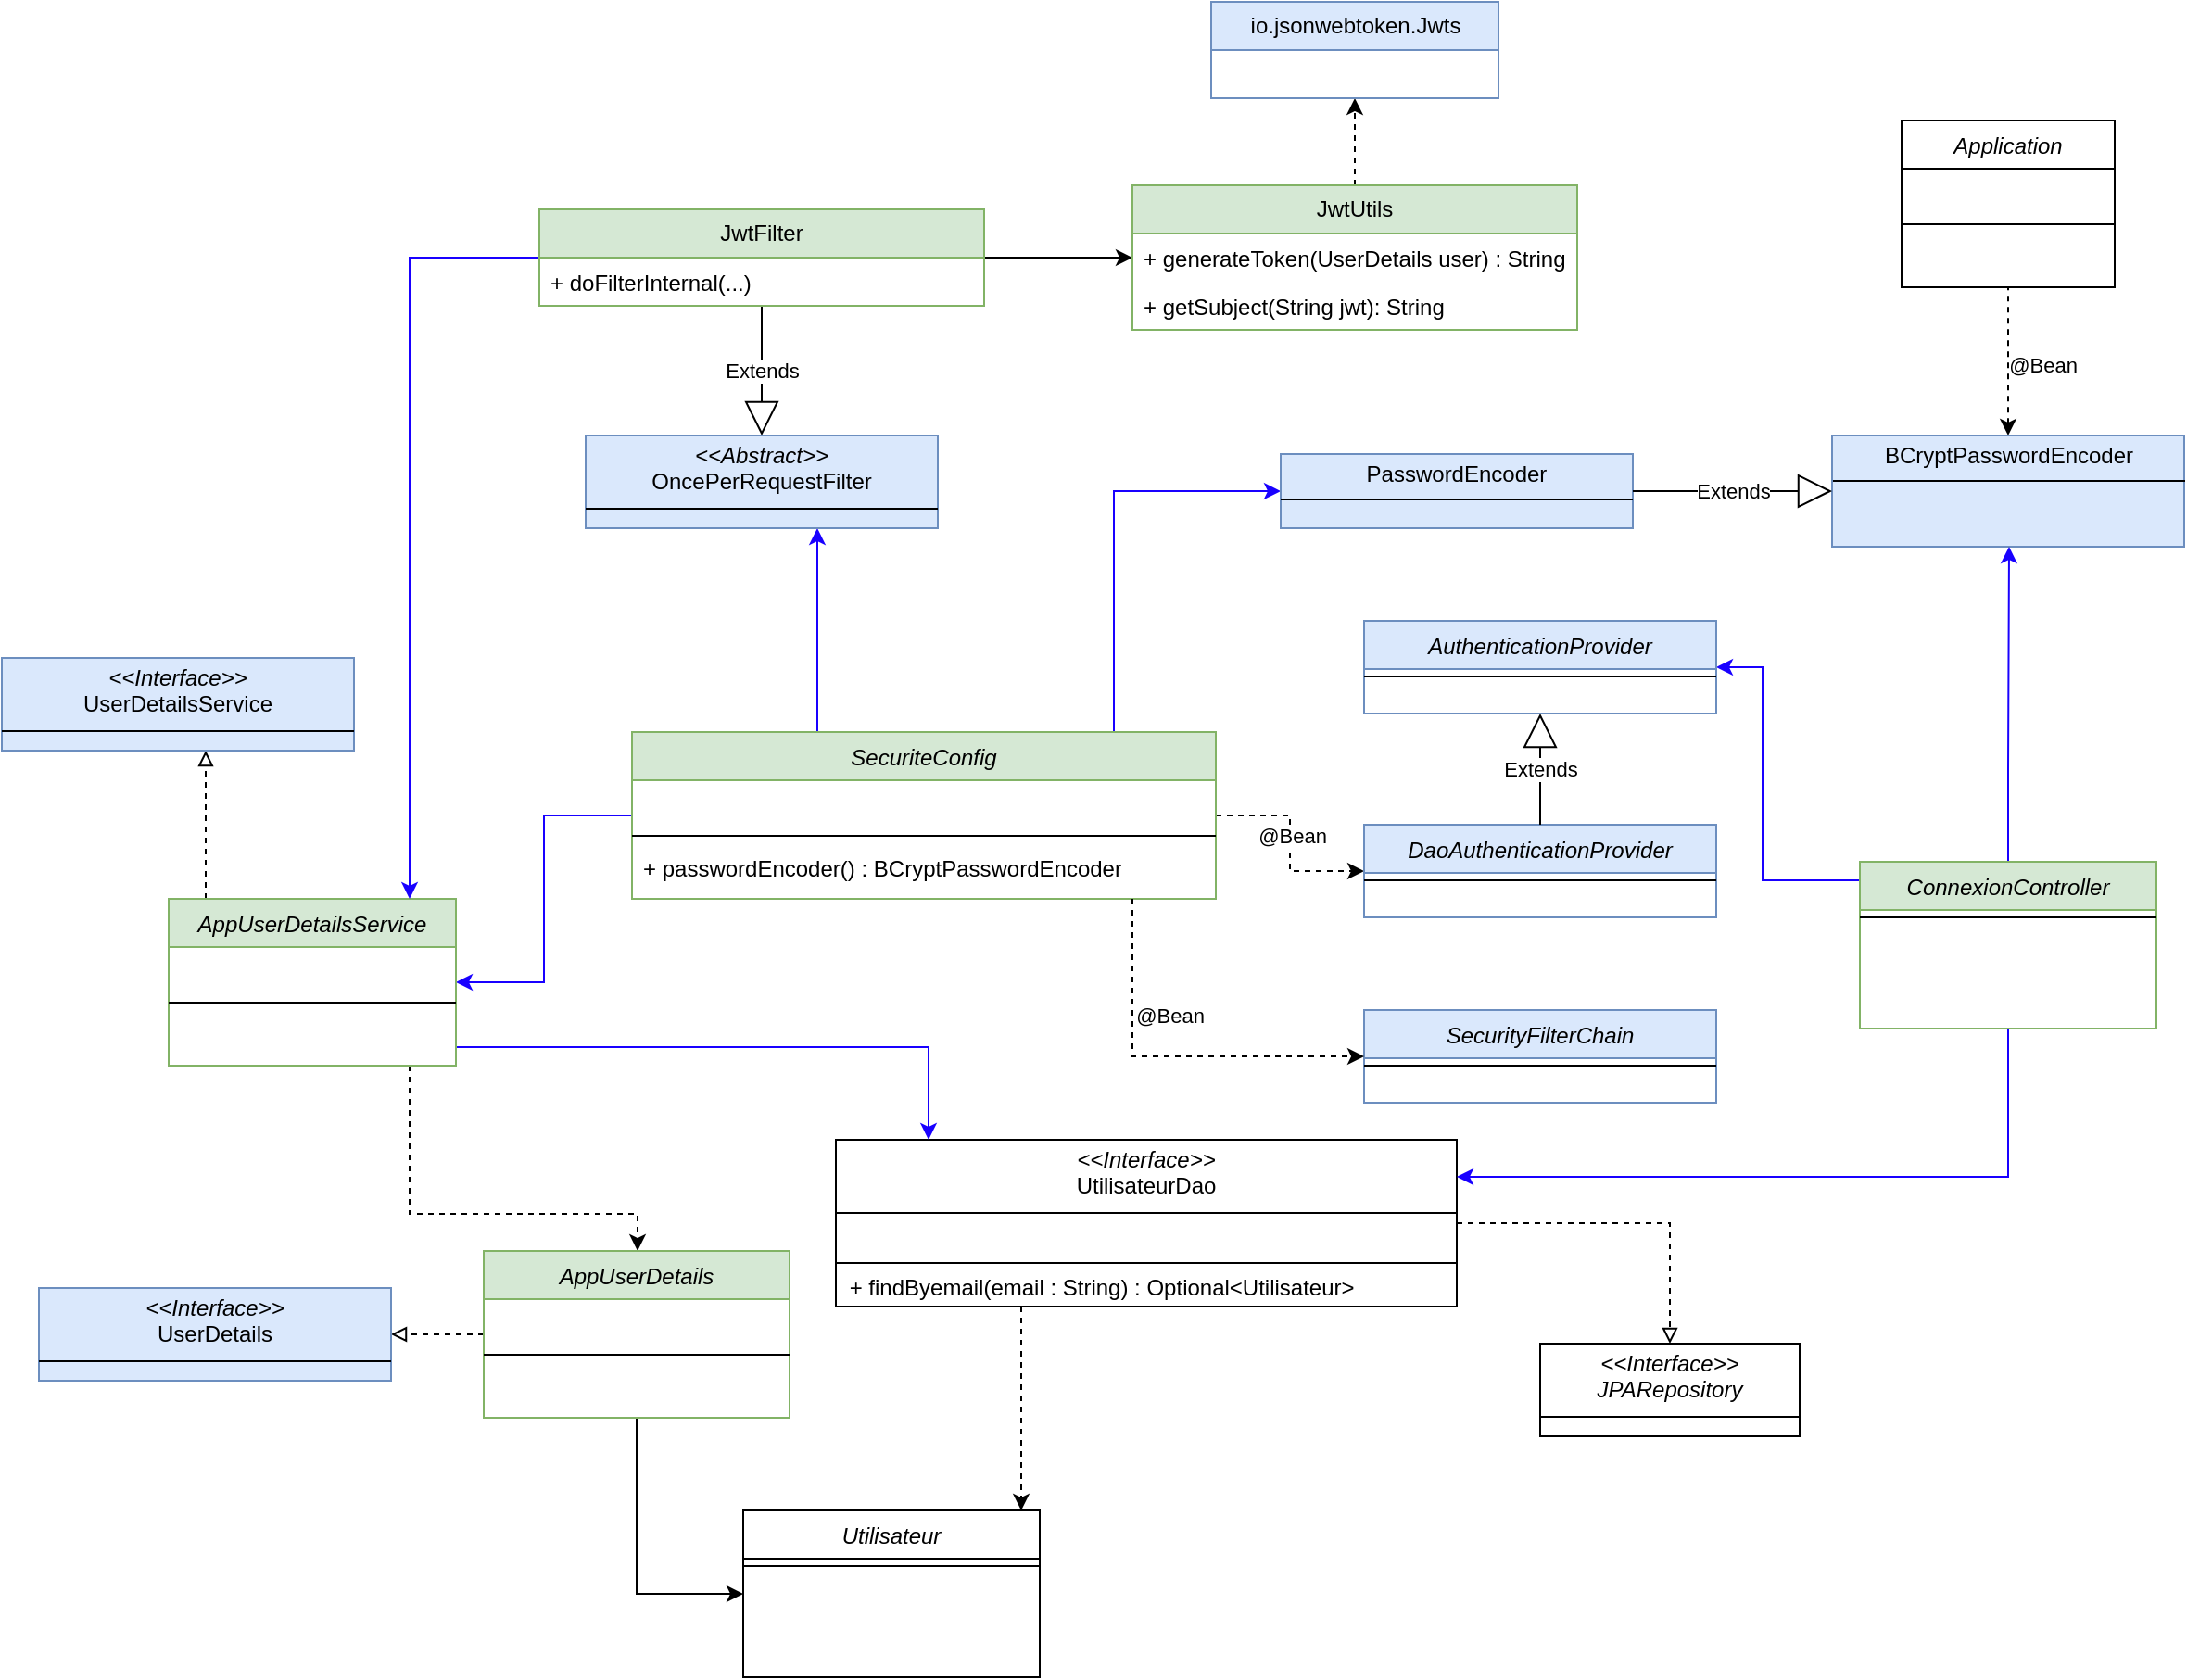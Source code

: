 <mxfile version="26.0.10">
  <diagram id="C5RBs43oDa-KdzZeNtuy" name="Page-1">
    <mxGraphModel dx="2427" dy="1803" grid="1" gridSize="10" guides="1" tooltips="1" connect="1" arrows="1" fold="1" page="1" pageScale="1" pageWidth="827" pageHeight="1169" math="0" shadow="0">
      <root>
        <mxCell id="WIyWlLk6GJQsqaUBKTNV-0" />
        <mxCell id="WIyWlLk6GJQsqaUBKTNV-1" parent="WIyWlLk6GJQsqaUBKTNV-0" />
        <mxCell id="6wN4SVHl45gBpFmaKFTB-44" style="edgeStyle=orthogonalEdgeStyle;rounded=0;orthogonalLoop=1;jettySize=auto;html=1;dashed=1;" parent="WIyWlLk6GJQsqaUBKTNV-1" source="6wN4SVHl45gBpFmaKFTB-3" target="6wN4SVHl45gBpFmaKFTB-41" edge="1">
          <mxGeometry relative="1" as="geometry">
            <mxPoint x="220" y="285" as="sourcePoint" />
            <Array as="points">
              <mxPoint x="70" y="200" />
              <mxPoint x="70" y="200" />
            </Array>
          </mxGeometry>
        </mxCell>
        <mxCell id="6wN4SVHl45gBpFmaKFTB-94" style="edgeStyle=orthogonalEdgeStyle;rounded=0;orthogonalLoop=1;jettySize=auto;html=1;dashed=1;endArrow=block;endFill=0;" parent="WIyWlLk6GJQsqaUBKTNV-1" source="6wN4SVHl45gBpFmaKFTB-3" target="6wN4SVHl45gBpFmaKFTB-93" edge="1">
          <mxGeometry relative="1" as="geometry" />
        </mxCell>
        <mxCell id="6wN4SVHl45gBpFmaKFTB-3" value="&lt;p style=&quot;margin:0px;margin-top:4px;text-align:center;&quot;&gt;&lt;i&gt;&amp;lt;&amp;lt;Interface&amp;gt;&amp;gt;&lt;/i&gt;&lt;br&gt;UtilisateurDao&lt;/p&gt;&lt;hr size=&quot;1&quot; style=&quot;border-style:solid;&quot;&gt;&lt;p style=&quot;margin:0px;margin-left:4px;&quot;&gt;&lt;br&gt;&lt;/p&gt;&lt;hr size=&quot;1&quot; style=&quot;border-style:solid;&quot;&gt;&lt;p style=&quot;margin:0px;margin-left:4px;&quot;&gt;&amp;nbsp;+ findByemail(email : String) : Optional&amp;lt;Utilisateur&amp;gt;&lt;/p&gt;" style="verticalAlign=top;align=left;overflow=fill;html=1;whiteSpace=wrap;" parent="WIyWlLk6GJQsqaUBKTNV-1" vertex="1">
          <mxGeometry x="-30" y="30" width="335" height="90" as="geometry" />
        </mxCell>
        <mxCell id="6wN4SVHl45gBpFmaKFTB-6" value="Application" style="swimlane;fontStyle=2;align=center;verticalAlign=top;childLayout=stackLayout;horizontal=1;startSize=26;horizontalStack=0;resizeParent=1;resizeLast=0;collapsible=1;marginBottom=0;rounded=0;shadow=0;strokeWidth=1;" parent="WIyWlLk6GJQsqaUBKTNV-1" vertex="1">
          <mxGeometry x="545" y="-520" width="115" height="90" as="geometry">
            <mxRectangle x="230" y="140" width="160" height="26" as="alternateBounds" />
          </mxGeometry>
        </mxCell>
        <mxCell id="6wN4SVHl45gBpFmaKFTB-7" value=" " style="text;align=left;verticalAlign=top;spacingLeft=4;spacingRight=4;overflow=hidden;rotatable=0;points=[[0,0.5],[1,0.5]];portConstraint=eastwest;rounded=0;shadow=0;html=0;" parent="6wN4SVHl45gBpFmaKFTB-6" vertex="1">
          <mxGeometry y="26" width="115" height="26" as="geometry" />
        </mxCell>
        <mxCell id="6wN4SVHl45gBpFmaKFTB-8" value="" style="line;html=1;strokeWidth=1;align=left;verticalAlign=middle;spacingTop=-1;spacingLeft=3;spacingRight=3;rotatable=0;labelPosition=right;points=[];portConstraint=eastwest;" parent="6wN4SVHl45gBpFmaKFTB-6" vertex="1">
          <mxGeometry y="52" width="115" height="8" as="geometry" />
        </mxCell>
        <mxCell id="6wN4SVHl45gBpFmaKFTB-16" style="edgeStyle=orthogonalEdgeStyle;rounded=0;orthogonalLoop=1;jettySize=auto;html=1;dashed=1;endArrow=none;endFill=0;startArrow=classic;startFill=1;" parent="WIyWlLk6GJQsqaUBKTNV-1" source="6wN4SVHl45gBpFmaKFTB-9" target="6wN4SVHl45gBpFmaKFTB-6" edge="1">
          <mxGeometry relative="1" as="geometry" />
        </mxCell>
        <mxCell id="6wN4SVHl45gBpFmaKFTB-18" value="@Bean" style="edgeLabel;html=1;align=center;verticalAlign=middle;resizable=0;points=[];" parent="6wN4SVHl45gBpFmaKFTB-16" vertex="1" connectable="0">
          <mxGeometry x="-0.033" y="5" relative="1" as="geometry">
            <mxPoint x="23" as="offset" />
          </mxGeometry>
        </mxCell>
        <mxCell id="6wN4SVHl45gBpFmaKFTB-9" value="&lt;p style=&quot;margin:0px;margin-top:4px;text-align:center;&quot;&gt;BCryptPasswordEncoder&lt;/p&gt;&lt;hr size=&quot;1&quot; style=&quot;border-style:solid;&quot;&gt;&lt;p style=&quot;margin:0px;margin-left:4px;&quot;&gt;&lt;br&gt;&lt;/p&gt;" style="verticalAlign=top;align=left;overflow=fill;html=1;whiteSpace=wrap;fillColor=#dae8fc;strokeColor=#6c8ebf;" parent="WIyWlLk6GJQsqaUBKTNV-1" vertex="1">
          <mxGeometry x="507.5" y="-350" width="190" height="60" as="geometry" />
        </mxCell>
        <mxCell id="6wN4SVHl45gBpFmaKFTB-13" style="edgeStyle=orthogonalEdgeStyle;rounded=0;orthogonalLoop=1;jettySize=auto;html=1;strokeColor=#1900FF;" parent="WIyWlLk6GJQsqaUBKTNV-1" source="6wN4SVHl45gBpFmaKFTB-10" target="6wN4SVHl45gBpFmaKFTB-3" edge="1">
          <mxGeometry relative="1" as="geometry">
            <Array as="points">
              <mxPoint x="603" y="50" />
            </Array>
          </mxGeometry>
        </mxCell>
        <mxCell id="6wN4SVHl45gBpFmaKFTB-14" style="edgeStyle=orthogonalEdgeStyle;rounded=0;orthogonalLoop=1;jettySize=auto;html=1;strokeColor=#1900FF;" parent="WIyWlLk6GJQsqaUBKTNV-1" source="6wN4SVHl45gBpFmaKFTB-10" target="6wN4SVHl45gBpFmaKFTB-9" edge="1">
          <mxGeometry relative="1" as="geometry">
            <Array as="points">
              <mxPoint x="603" y="-170" />
              <mxPoint x="603" y="-170" />
            </Array>
          </mxGeometry>
        </mxCell>
        <mxCell id="6wN4SVHl45gBpFmaKFTB-78" style="edgeStyle=orthogonalEdgeStyle;rounded=0;orthogonalLoop=1;jettySize=auto;html=1;strokeColor=#1900FF;" parent="WIyWlLk6GJQsqaUBKTNV-1" source="6wN4SVHl45gBpFmaKFTB-10" target="6wN4SVHl45gBpFmaKFTB-84" edge="1">
          <mxGeometry relative="1" as="geometry">
            <Array as="points">
              <mxPoint x="470" y="-110" />
              <mxPoint x="470" y="-225" />
            </Array>
          </mxGeometry>
        </mxCell>
        <mxCell id="6wN4SVHl45gBpFmaKFTB-10" value="ConnexionController" style="swimlane;fontStyle=2;align=center;verticalAlign=top;childLayout=stackLayout;horizontal=1;startSize=26;horizontalStack=0;resizeParent=1;resizeLast=0;collapsible=1;marginBottom=0;rounded=0;shadow=0;strokeWidth=1;fillColor=#d5e8d4;strokeColor=#82b366;" parent="WIyWlLk6GJQsqaUBKTNV-1" vertex="1">
          <mxGeometry x="522.5" y="-120" width="160" height="90" as="geometry">
            <mxRectangle x="230" y="140" width="160" height="26" as="alternateBounds" />
          </mxGeometry>
        </mxCell>
        <mxCell id="6wN4SVHl45gBpFmaKFTB-12" value="" style="line;html=1;strokeWidth=1;align=left;verticalAlign=middle;spacingTop=-1;spacingLeft=3;spacingRight=3;rotatable=0;labelPosition=right;points=[];portConstraint=eastwest;" parent="6wN4SVHl45gBpFmaKFTB-10" vertex="1">
          <mxGeometry y="26" width="160" height="8" as="geometry" />
        </mxCell>
        <mxCell id="6wN4SVHl45gBpFmaKFTB-23" style="edgeStyle=orthogonalEdgeStyle;rounded=0;orthogonalLoop=1;jettySize=auto;html=1;fillColor=#dae8fc;strokeColor=#1900FF;" parent="WIyWlLk6GJQsqaUBKTNV-1" source="6wN4SVHl45gBpFmaKFTB-19" target="6wN4SVHl45gBpFmaKFTB-88" edge="1">
          <mxGeometry relative="1" as="geometry">
            <mxPoint x="250" y="-280" as="targetPoint" />
            <Array as="points">
              <mxPoint x="120" y="-320" />
            </Array>
          </mxGeometry>
        </mxCell>
        <mxCell id="6wN4SVHl45gBpFmaKFTB-28" style="edgeStyle=orthogonalEdgeStyle;rounded=0;orthogonalLoop=1;jettySize=auto;html=1;strokeColor=#1900FF;" parent="WIyWlLk6GJQsqaUBKTNV-1" source="6wN4SVHl45gBpFmaKFTB-19" target="6wN4SVHl45gBpFmaKFTB-24" edge="1">
          <mxGeometry relative="1" as="geometry" />
        </mxCell>
        <mxCell id="6wN4SVHl45gBpFmaKFTB-52" style="edgeStyle=orthogonalEdgeStyle;rounded=0;orthogonalLoop=1;jettySize=auto;html=1;strokeColor=#1900FF;" parent="WIyWlLk6GJQsqaUBKTNV-1" source="6wN4SVHl45gBpFmaKFTB-19" target="6wN4SVHl45gBpFmaKFTB-53" edge="1">
          <mxGeometry relative="1" as="geometry">
            <mxPoint x="-55" y="-310" as="targetPoint" />
            <Array as="points">
              <mxPoint x="-40" y="-240" />
              <mxPoint x="-40" y="-240" />
            </Array>
          </mxGeometry>
        </mxCell>
        <mxCell id="6wN4SVHl45gBpFmaKFTB-76" style="edgeStyle=orthogonalEdgeStyle;rounded=0;orthogonalLoop=1;jettySize=auto;html=1;dashed=1;" parent="WIyWlLk6GJQsqaUBKTNV-1" source="6wN4SVHl45gBpFmaKFTB-19" target="6wN4SVHl45gBpFmaKFTB-72" edge="1">
          <mxGeometry relative="1" as="geometry" />
        </mxCell>
        <mxCell id="6wN4SVHl45gBpFmaKFTB-77" value="@Bean" style="edgeLabel;html=1;align=center;verticalAlign=middle;resizable=0;points=[];" parent="6wN4SVHl45gBpFmaKFTB-76" vertex="1" connectable="0">
          <mxGeometry x="-0.546" y="4" relative="1" as="geometry">
            <mxPoint x="16" y="15" as="offset" />
          </mxGeometry>
        </mxCell>
        <mxCell id="6wN4SVHl45gBpFmaKFTB-19" value="SecuriteConfig" style="swimlane;fontStyle=2;align=center;verticalAlign=top;childLayout=stackLayout;horizontal=1;startSize=26;horizontalStack=0;resizeParent=1;resizeLast=0;collapsible=1;marginBottom=0;rounded=0;shadow=0;strokeWidth=1;fillColor=#d5e8d4;strokeColor=#82b366;" parent="WIyWlLk6GJQsqaUBKTNV-1" vertex="1">
          <mxGeometry x="-140" y="-190" width="315" height="90" as="geometry">
            <mxRectangle x="230" y="140" width="160" height="26" as="alternateBounds" />
          </mxGeometry>
        </mxCell>
        <mxCell id="6wN4SVHl45gBpFmaKFTB-20" value=" " style="text;align=left;verticalAlign=top;spacingLeft=4;spacingRight=4;overflow=hidden;rotatable=0;points=[[0,0.5],[1,0.5]];portConstraint=eastwest;rounded=0;shadow=0;html=0;" parent="6wN4SVHl45gBpFmaKFTB-19" vertex="1">
          <mxGeometry y="26" width="315" height="26" as="geometry" />
        </mxCell>
        <mxCell id="6wN4SVHl45gBpFmaKFTB-21" value="" style="line;html=1;strokeWidth=1;align=left;verticalAlign=middle;spacingTop=-1;spacingLeft=3;spacingRight=3;rotatable=0;labelPosition=right;points=[];portConstraint=eastwest;" parent="6wN4SVHl45gBpFmaKFTB-19" vertex="1">
          <mxGeometry y="52" width="315" height="8" as="geometry" />
        </mxCell>
        <mxCell id="6wN4SVHl45gBpFmaKFTB-22" value="+&amp;nbsp;&lt;span class=&quot;hljs-selector-tag&quot;&gt;passwordEncoder&lt;/span&gt;() : &lt;span class=&quot;hljs-selector-tag&quot;&gt;BCryptPasswordEncoder&lt;/span&gt;" style="text;strokeColor=none;fillColor=none;align=left;verticalAlign=top;spacingLeft=4;spacingRight=4;overflow=hidden;rotatable=0;points=[[0,0.5],[1,0.5]];portConstraint=eastwest;whiteSpace=wrap;html=1;" parent="6wN4SVHl45gBpFmaKFTB-19" vertex="1">
          <mxGeometry y="60" width="315" height="26" as="geometry" />
        </mxCell>
        <mxCell id="6wN4SVHl45gBpFmaKFTB-34" style="edgeStyle=orthogonalEdgeStyle;rounded=0;orthogonalLoop=1;jettySize=auto;html=1;dashed=1;endArrow=block;endFill=0;" parent="WIyWlLk6GJQsqaUBKTNV-1" source="6wN4SVHl45gBpFmaKFTB-24" target="6wN4SVHl45gBpFmaKFTB-33" edge="1">
          <mxGeometry relative="1" as="geometry">
            <mxPoint x="-350" y="-360" as="targetPoint" />
            <Array as="points">
              <mxPoint x="-370" y="-140" />
              <mxPoint x="-370" y="-140" />
            </Array>
          </mxGeometry>
        </mxCell>
        <mxCell id="6wN4SVHl45gBpFmaKFTB-46" style="edgeStyle=orthogonalEdgeStyle;rounded=0;orthogonalLoop=1;jettySize=auto;html=1;dashed=1;" parent="WIyWlLk6GJQsqaUBKTNV-1" source="6wN4SVHl45gBpFmaKFTB-24" target="6wN4SVHl45gBpFmaKFTB-36" edge="1">
          <mxGeometry relative="1" as="geometry">
            <Array as="points">
              <mxPoint x="-260" y="70" />
              <mxPoint x="-137" y="70" />
            </Array>
          </mxGeometry>
        </mxCell>
        <mxCell id="6wN4SVHl45gBpFmaKFTB-83" style="edgeStyle=orthogonalEdgeStyle;rounded=0;orthogonalLoop=1;jettySize=auto;html=1;strokeColor=#1900FF;" parent="WIyWlLk6GJQsqaUBKTNV-1" source="6wN4SVHl45gBpFmaKFTB-24" target="6wN4SVHl45gBpFmaKFTB-3" edge="1">
          <mxGeometry relative="1" as="geometry">
            <Array as="points">
              <mxPoint x="20" y="-20" />
            </Array>
          </mxGeometry>
        </mxCell>
        <mxCell id="6wN4SVHl45gBpFmaKFTB-24" value="AppUserDetailsService" style="swimlane;fontStyle=2;align=center;verticalAlign=top;childLayout=stackLayout;horizontal=1;startSize=26;horizontalStack=0;resizeParent=1;resizeLast=0;collapsible=1;marginBottom=0;rounded=0;shadow=0;strokeWidth=1;fillColor=#d5e8d4;strokeColor=#82b366;" parent="WIyWlLk6GJQsqaUBKTNV-1" vertex="1">
          <mxGeometry x="-390" y="-100" width="155" height="90" as="geometry">
            <mxRectangle x="230" y="140" width="160" height="26" as="alternateBounds" />
          </mxGeometry>
        </mxCell>
        <mxCell id="6wN4SVHl45gBpFmaKFTB-25" value=" " style="text;align=left;verticalAlign=top;spacingLeft=4;spacingRight=4;overflow=hidden;rotatable=0;points=[[0,0.5],[1,0.5]];portConstraint=eastwest;rounded=0;shadow=0;html=0;" parent="6wN4SVHl45gBpFmaKFTB-24" vertex="1">
          <mxGeometry y="26" width="155" height="26" as="geometry" />
        </mxCell>
        <mxCell id="6wN4SVHl45gBpFmaKFTB-26" value="" style="line;html=1;strokeWidth=1;align=left;verticalAlign=middle;spacingTop=-1;spacingLeft=3;spacingRight=3;rotatable=0;labelPosition=right;points=[];portConstraint=eastwest;" parent="6wN4SVHl45gBpFmaKFTB-24" vertex="1">
          <mxGeometry y="52" width="155" height="8" as="geometry" />
        </mxCell>
        <mxCell id="6wN4SVHl45gBpFmaKFTB-27" value="&amp;nbsp;" style="text;strokeColor=none;fillColor=none;align=left;verticalAlign=top;spacingLeft=4;spacingRight=4;overflow=hidden;rotatable=0;points=[[0,0.5],[1,0.5]];portConstraint=eastwest;whiteSpace=wrap;html=1;" parent="6wN4SVHl45gBpFmaKFTB-24" vertex="1">
          <mxGeometry y="60" width="155" height="26" as="geometry" />
        </mxCell>
        <mxCell id="6wN4SVHl45gBpFmaKFTB-33" value="&lt;p style=&quot;margin:0px;margin-top:4px;text-align:center;&quot;&gt;&lt;i&gt;&amp;lt;&amp;lt;Interface&amp;gt;&amp;gt;&lt;/i&gt;&lt;br&gt;UserDetailsService&lt;/p&gt;&lt;hr size=&quot;1&quot; style=&quot;border-style:solid;&quot;&gt;&lt;p style=&quot;margin:0px;margin-left:4px;&quot;&gt;&lt;/p&gt;&lt;p style=&quot;margin:0px;margin-left:4px;&quot;&gt;&lt;br&gt;&lt;/p&gt;" style="verticalAlign=top;align=left;overflow=fill;html=1;whiteSpace=wrap;fillColor=#dae8fc;strokeColor=#6c8ebf;" parent="WIyWlLk6GJQsqaUBKTNV-1" vertex="1">
          <mxGeometry x="-480" y="-230" width="190" height="50" as="geometry" />
        </mxCell>
        <mxCell id="6wN4SVHl45gBpFmaKFTB-35" style="edgeStyle=orthogonalEdgeStyle;rounded=0;orthogonalLoop=1;jettySize=auto;html=1;dashed=1;endArrow=block;endFill=0;" parent="WIyWlLk6GJQsqaUBKTNV-1" source="6wN4SVHl45gBpFmaKFTB-36" target="6wN4SVHl45gBpFmaKFTB-40" edge="1">
          <mxGeometry relative="1" as="geometry">
            <Array as="points">
              <mxPoint x="-250" y="135" />
              <mxPoint x="-250" y="135" />
            </Array>
          </mxGeometry>
        </mxCell>
        <mxCell id="6wN4SVHl45gBpFmaKFTB-43" style="edgeStyle=orthogonalEdgeStyle;rounded=0;orthogonalLoop=1;jettySize=auto;html=1;" parent="WIyWlLk6GJQsqaUBKTNV-1" source="6wN4SVHl45gBpFmaKFTB-36" target="6wN4SVHl45gBpFmaKFTB-41" edge="1">
          <mxGeometry relative="1" as="geometry">
            <Array as="points">
              <mxPoint x="-137" y="275" />
            </Array>
          </mxGeometry>
        </mxCell>
        <mxCell id="6wN4SVHl45gBpFmaKFTB-36" value="AppUserDetails" style="swimlane;fontStyle=2;align=center;verticalAlign=top;childLayout=stackLayout;horizontal=1;startSize=26;horizontalStack=0;resizeParent=1;resizeLast=0;collapsible=1;marginBottom=0;rounded=0;shadow=0;strokeWidth=1;fillColor=#d5e8d4;strokeColor=#82b366;" parent="WIyWlLk6GJQsqaUBKTNV-1" vertex="1">
          <mxGeometry x="-220" y="90" width="165" height="90" as="geometry">
            <mxRectangle x="230" y="140" width="160" height="26" as="alternateBounds" />
          </mxGeometry>
        </mxCell>
        <mxCell id="6wN4SVHl45gBpFmaKFTB-37" value=" " style="text;align=left;verticalAlign=top;spacingLeft=4;spacingRight=4;overflow=hidden;rotatable=0;points=[[0,0.5],[1,0.5]];portConstraint=eastwest;rounded=0;shadow=0;html=0;" parent="6wN4SVHl45gBpFmaKFTB-36" vertex="1">
          <mxGeometry y="26" width="165" height="26" as="geometry" />
        </mxCell>
        <mxCell id="6wN4SVHl45gBpFmaKFTB-38" value="" style="line;html=1;strokeWidth=1;align=left;verticalAlign=middle;spacingTop=-1;spacingLeft=3;spacingRight=3;rotatable=0;labelPosition=right;points=[];portConstraint=eastwest;" parent="6wN4SVHl45gBpFmaKFTB-36" vertex="1">
          <mxGeometry y="52" width="165" height="8" as="geometry" />
        </mxCell>
        <mxCell id="6wN4SVHl45gBpFmaKFTB-39" value="&amp;nbsp;" style="text;strokeColor=none;fillColor=none;align=left;verticalAlign=top;spacingLeft=4;spacingRight=4;overflow=hidden;rotatable=0;points=[[0,0.5],[1,0.5]];portConstraint=eastwest;whiteSpace=wrap;html=1;" parent="6wN4SVHl45gBpFmaKFTB-36" vertex="1">
          <mxGeometry y="60" width="165" height="26" as="geometry" />
        </mxCell>
        <mxCell id="6wN4SVHl45gBpFmaKFTB-40" value="&lt;p style=&quot;margin:0px;margin-top:4px;text-align:center;&quot;&gt;&lt;i&gt;&amp;lt;&amp;lt;Interface&amp;gt;&amp;gt;&lt;/i&gt;&lt;br&gt;UserDetails&lt;/p&gt;&lt;hr size=&quot;1&quot; style=&quot;border-style:solid;&quot;&gt;&lt;p style=&quot;margin:0px;margin-left:4px;&quot;&gt;&lt;/p&gt;&lt;p style=&quot;margin:0px;margin-left:4px;&quot;&gt;&lt;br&gt;&lt;/p&gt;" style="verticalAlign=top;align=left;overflow=fill;html=1;whiteSpace=wrap;fillColor=#dae8fc;strokeColor=#6c8ebf;" parent="WIyWlLk6GJQsqaUBKTNV-1" vertex="1">
          <mxGeometry x="-460" y="110" width="190" height="50" as="geometry" />
        </mxCell>
        <mxCell id="6wN4SVHl45gBpFmaKFTB-41" value="Utilisateur" style="swimlane;fontStyle=2;align=center;verticalAlign=top;childLayout=stackLayout;horizontal=1;startSize=26;horizontalStack=0;resizeParent=1;resizeLast=0;collapsible=1;marginBottom=0;rounded=0;shadow=0;strokeWidth=1;" parent="WIyWlLk6GJQsqaUBKTNV-1" vertex="1">
          <mxGeometry x="-80" y="230" width="160" height="90" as="geometry">
            <mxRectangle x="230" y="140" width="160" height="26" as="alternateBounds" />
          </mxGeometry>
        </mxCell>
        <mxCell id="6wN4SVHl45gBpFmaKFTB-42" value="" style="line;html=1;strokeWidth=1;align=left;verticalAlign=middle;spacingTop=-1;spacingLeft=3;spacingRight=3;rotatable=0;labelPosition=right;points=[];portConstraint=eastwest;" parent="6wN4SVHl45gBpFmaKFTB-41" vertex="1">
          <mxGeometry y="26" width="160" height="8" as="geometry" />
        </mxCell>
        <mxCell id="6wN4SVHl45gBpFmaKFTB-55" style="edgeStyle=orthogonalEdgeStyle;rounded=0;orthogonalLoop=1;jettySize=auto;html=1;strokeColor=#1900FF;" parent="WIyWlLk6GJQsqaUBKTNV-1" source="6wN4SVHl45gBpFmaKFTB-68" target="6wN4SVHl45gBpFmaKFTB-24" edge="1">
          <mxGeometry relative="1" as="geometry">
            <mxPoint x="-110" y="-310" as="sourcePoint" />
            <Array as="points">
              <mxPoint x="-260" y="-446" />
            </Array>
          </mxGeometry>
        </mxCell>
        <mxCell id="6wN4SVHl45gBpFmaKFTB-57" style="edgeStyle=orthogonalEdgeStyle;rounded=0;orthogonalLoop=1;jettySize=auto;html=1;" parent="WIyWlLk6GJQsqaUBKTNV-1" source="6wN4SVHl45gBpFmaKFTB-68" target="6wN4SVHl45gBpFmaKFTB-59" edge="1">
          <mxGeometry relative="1" as="geometry">
            <mxPoint x="30" y="-422.0" as="sourcePoint" />
            <mxPoint x="120.0" y="-461.966" as="targetPoint" />
          </mxGeometry>
        </mxCell>
        <mxCell id="6wN4SVHl45gBpFmaKFTB-51" value="Extends" style="endArrow=block;endSize=16;endFill=0;html=1;rounded=0;" parent="WIyWlLk6GJQsqaUBKTNV-1" source="6wN4SVHl45gBpFmaKFTB-68" target="6wN4SVHl45gBpFmaKFTB-53" edge="1">
          <mxGeometry width="160" relative="1" as="geometry">
            <mxPoint x="-65" y="-452" as="sourcePoint" />
            <mxPoint x="-65" y="-512" as="targetPoint" />
          </mxGeometry>
        </mxCell>
        <mxCell id="6wN4SVHl45gBpFmaKFTB-53" value="&lt;p style=&quot;margin:0px;margin-top:4px;text-align:center;&quot;&gt;&lt;i&gt;&amp;lt;&amp;lt;Abstract&amp;gt;&amp;gt;&lt;/i&gt;&lt;br&gt;OncePerRequestFilter&lt;/p&gt;&lt;hr size=&quot;1&quot; style=&quot;border-style:solid;&quot;&gt;&lt;p style=&quot;margin:0px;margin-left:4px;&quot;&gt;&lt;/p&gt;&lt;p style=&quot;margin:0px;margin-left:4px;&quot;&gt;&lt;br&gt;&lt;/p&gt;" style="verticalAlign=top;align=left;overflow=fill;html=1;whiteSpace=wrap;fillColor=#dae8fc;strokeColor=#6c8ebf;" parent="WIyWlLk6GJQsqaUBKTNV-1" vertex="1">
          <mxGeometry x="-165" y="-350" width="190" height="50" as="geometry" />
        </mxCell>
        <mxCell id="6wN4SVHl45gBpFmaKFTB-67" style="edgeStyle=orthogonalEdgeStyle;rounded=0;orthogonalLoop=1;jettySize=auto;html=1;dashed=1;" parent="WIyWlLk6GJQsqaUBKTNV-1" source="6wN4SVHl45gBpFmaKFTB-59" target="6wN4SVHl45gBpFmaKFTB-64" edge="1">
          <mxGeometry relative="1" as="geometry" />
        </mxCell>
        <mxCell id="6wN4SVHl45gBpFmaKFTB-59" value="JwtUtils" style="swimlane;fontStyle=0;childLayout=stackLayout;horizontal=1;startSize=26;fillColor=#d5e8d4;horizontalStack=0;resizeParent=1;resizeParentMax=0;resizeLast=0;collapsible=1;marginBottom=0;whiteSpace=wrap;html=1;strokeColor=#82b366;" parent="WIyWlLk6GJQsqaUBKTNV-1" vertex="1">
          <mxGeometry x="130" y="-485" width="240" height="78" as="geometry" />
        </mxCell>
        <mxCell id="6wN4SVHl45gBpFmaKFTB-60" value="+ generateToken(UserDetails user) : String" style="text;strokeColor=none;fillColor=none;align=left;verticalAlign=top;spacingLeft=4;spacingRight=4;overflow=hidden;rotatable=0;points=[[0,0.5],[1,0.5]];portConstraint=eastwest;whiteSpace=wrap;html=1;" parent="6wN4SVHl45gBpFmaKFTB-59" vertex="1">
          <mxGeometry y="26" width="240" height="26" as="geometry" />
        </mxCell>
        <mxCell id="6wN4SVHl45gBpFmaKFTB-61" value="+ getSubject(String jwt): String" style="text;strokeColor=none;fillColor=none;align=left;verticalAlign=top;spacingLeft=4;spacingRight=4;overflow=hidden;rotatable=0;points=[[0,0.5],[1,0.5]];portConstraint=eastwest;whiteSpace=wrap;html=1;" parent="6wN4SVHl45gBpFmaKFTB-59" vertex="1">
          <mxGeometry y="52" width="240" height="26" as="geometry" />
        </mxCell>
        <mxCell id="6wN4SVHl45gBpFmaKFTB-64" value="io.jsonwebtoken.Jwts" style="swimlane;fontStyle=0;childLayout=stackLayout;horizontal=1;startSize=26;fillColor=#dae8fc;horizontalStack=0;resizeParent=1;resizeParentMax=0;resizeLast=0;collapsible=1;marginBottom=0;whiteSpace=wrap;html=1;strokeColor=#6c8ebf;" parent="WIyWlLk6GJQsqaUBKTNV-1" vertex="1">
          <mxGeometry x="172.5" y="-584" width="155" height="52" as="geometry" />
        </mxCell>
        <mxCell id="6wN4SVHl45gBpFmaKFTB-68" value="JwtFilter" style="swimlane;fontStyle=0;childLayout=stackLayout;horizontal=1;startSize=26;fillColor=#d5e8d4;horizontalStack=0;resizeParent=1;resizeParentMax=0;resizeLast=0;collapsible=1;marginBottom=0;whiteSpace=wrap;html=1;strokeColor=#82b366;" parent="WIyWlLk6GJQsqaUBKTNV-1" vertex="1">
          <mxGeometry x="-190" y="-472" width="240" height="52" as="geometry" />
        </mxCell>
        <mxCell id="6wN4SVHl45gBpFmaKFTB-70" value="+ doFilterInternal(...)" style="text;strokeColor=none;fillColor=none;align=left;verticalAlign=top;spacingLeft=4;spacingRight=4;overflow=hidden;rotatable=0;points=[[0,0.5],[1,0.5]];portConstraint=eastwest;whiteSpace=wrap;html=1;" parent="6wN4SVHl45gBpFmaKFTB-68" vertex="1">
          <mxGeometry y="26" width="240" height="26" as="geometry" />
        </mxCell>
        <mxCell id="6wN4SVHl45gBpFmaKFTB-72" value="DaoAuthenticationProvider" style="swimlane;fontStyle=2;align=center;verticalAlign=top;childLayout=stackLayout;horizontal=1;startSize=26;horizontalStack=0;resizeParent=1;resizeLast=0;collapsible=1;marginBottom=0;rounded=0;shadow=0;strokeWidth=1;fillColor=#dae8fc;strokeColor=#6c8ebf;" parent="WIyWlLk6GJQsqaUBKTNV-1" vertex="1">
          <mxGeometry x="255" y="-140" width="190" height="50" as="geometry">
            <mxRectangle x="230" y="140" width="160" height="26" as="alternateBounds" />
          </mxGeometry>
        </mxCell>
        <mxCell id="6wN4SVHl45gBpFmaKFTB-74" value="" style="line;html=1;strokeWidth=1;align=left;verticalAlign=middle;spacingTop=-1;spacingLeft=3;spacingRight=3;rotatable=0;labelPosition=right;points=[];portConstraint=eastwest;" parent="6wN4SVHl45gBpFmaKFTB-72" vertex="1">
          <mxGeometry y="26" width="190" height="8" as="geometry" />
        </mxCell>
        <mxCell id="6wN4SVHl45gBpFmaKFTB-79" value="SecurityFilterChain" style="swimlane;fontStyle=2;align=center;verticalAlign=top;childLayout=stackLayout;horizontal=1;startSize=26;horizontalStack=0;resizeParent=1;resizeLast=0;collapsible=1;marginBottom=0;rounded=0;shadow=0;strokeWidth=1;fillColor=#dae8fc;strokeColor=#6c8ebf;" parent="WIyWlLk6GJQsqaUBKTNV-1" vertex="1">
          <mxGeometry x="255" y="-40" width="190" height="50" as="geometry">
            <mxRectangle x="230" y="140" width="160" height="26" as="alternateBounds" />
          </mxGeometry>
        </mxCell>
        <mxCell id="6wN4SVHl45gBpFmaKFTB-80" value="" style="line;html=1;strokeWidth=1;align=left;verticalAlign=middle;spacingTop=-1;spacingLeft=3;spacingRight=3;rotatable=0;labelPosition=right;points=[];portConstraint=eastwest;" parent="6wN4SVHl45gBpFmaKFTB-79" vertex="1">
          <mxGeometry y="26" width="190" height="8" as="geometry" />
        </mxCell>
        <mxCell id="6wN4SVHl45gBpFmaKFTB-81" style="edgeStyle=orthogonalEdgeStyle;rounded=0;orthogonalLoop=1;jettySize=auto;html=1;dashed=1;" parent="WIyWlLk6GJQsqaUBKTNV-1" source="6wN4SVHl45gBpFmaKFTB-19" target="6wN4SVHl45gBpFmaKFTB-79" edge="1">
          <mxGeometry relative="1" as="geometry">
            <mxPoint x="185" y="-135" as="sourcePoint" />
            <mxPoint x="265" y="-135" as="targetPoint" />
            <Array as="points">
              <mxPoint x="130" y="-15" />
            </Array>
          </mxGeometry>
        </mxCell>
        <mxCell id="6wN4SVHl45gBpFmaKFTB-82" value="@Bean" style="edgeLabel;html=1;align=center;verticalAlign=middle;resizable=0;points=[];" parent="6wN4SVHl45gBpFmaKFTB-81" vertex="1" connectable="0">
          <mxGeometry x="-0.546" y="4" relative="1" as="geometry">
            <mxPoint x="16" y="15" as="offset" />
          </mxGeometry>
        </mxCell>
        <mxCell id="6wN4SVHl45gBpFmaKFTB-84" value="AuthenticationProvider" style="swimlane;fontStyle=2;align=center;verticalAlign=top;childLayout=stackLayout;horizontal=1;startSize=26;horizontalStack=0;resizeParent=1;resizeLast=0;collapsible=1;marginBottom=0;rounded=0;shadow=0;strokeWidth=1;fillColor=#dae8fc;strokeColor=#6c8ebf;" parent="WIyWlLk6GJQsqaUBKTNV-1" vertex="1">
          <mxGeometry x="255" y="-250" width="190" height="50" as="geometry">
            <mxRectangle x="230" y="140" width="160" height="26" as="alternateBounds" />
          </mxGeometry>
        </mxCell>
        <mxCell id="6wN4SVHl45gBpFmaKFTB-85" value="" style="line;html=1;strokeWidth=1;align=left;verticalAlign=middle;spacingTop=-1;spacingLeft=3;spacingRight=3;rotatable=0;labelPosition=right;points=[];portConstraint=eastwest;" parent="6wN4SVHl45gBpFmaKFTB-84" vertex="1">
          <mxGeometry y="26" width="190" height="8" as="geometry" />
        </mxCell>
        <mxCell id="6wN4SVHl45gBpFmaKFTB-86" value="Extends" style="endArrow=block;endSize=16;endFill=0;html=1;rounded=0;" parent="WIyWlLk6GJQsqaUBKTNV-1" source="6wN4SVHl45gBpFmaKFTB-72" target="6wN4SVHl45gBpFmaKFTB-84" edge="1">
          <mxGeometry width="160" relative="1" as="geometry">
            <mxPoint x="310" y="-90" as="sourcePoint" />
            <mxPoint x="470" y="-90" as="targetPoint" />
          </mxGeometry>
        </mxCell>
        <mxCell id="6wN4SVHl45gBpFmaKFTB-88" value="&lt;p style=&quot;margin:0px;margin-top:4px;text-align:center;&quot;&gt;PasswordEncoder&lt;/p&gt;&lt;hr size=&quot;1&quot; style=&quot;border-style:solid;&quot;&gt;&lt;p style=&quot;margin:0px;margin-left:4px;&quot;&gt;&lt;br&gt;&lt;/p&gt;" style="verticalAlign=top;align=left;overflow=fill;html=1;whiteSpace=wrap;fillColor=#dae8fc;strokeColor=#6c8ebf;" parent="WIyWlLk6GJQsqaUBKTNV-1" vertex="1">
          <mxGeometry x="210" y="-340" width="190" height="40" as="geometry" />
        </mxCell>
        <mxCell id="6wN4SVHl45gBpFmaKFTB-89" value="Extends" style="endArrow=block;endSize=16;endFill=0;html=1;rounded=0;" parent="WIyWlLk6GJQsqaUBKTNV-1" source="6wN4SVHl45gBpFmaKFTB-88" target="6wN4SVHl45gBpFmaKFTB-9" edge="1">
          <mxGeometry width="160" relative="1" as="geometry">
            <mxPoint x="60" y="-260" as="sourcePoint" />
            <mxPoint x="220" y="-260" as="targetPoint" />
          </mxGeometry>
        </mxCell>
        <mxCell id="6wN4SVHl45gBpFmaKFTB-93" value="&lt;p style=&quot;margin:0px;margin-top:4px;text-align:center;&quot;&gt;&lt;i&gt;&amp;lt;&amp;lt;Interface&amp;gt;&amp;gt;&lt;/i&gt;&lt;br&gt;&lt;span style=&quot;font-style: italic; text-wrap-mode: nowrap;&quot;&gt;JPARepository&lt;/span&gt;&lt;/p&gt;&lt;hr size=&quot;1&quot; style=&quot;border-style:solid;&quot;&gt;&lt;p style=&quot;margin:0px;margin-left:4px;&quot;&gt;&lt;br&gt;&lt;/p&gt;" style="verticalAlign=top;align=left;overflow=fill;html=1;whiteSpace=wrap;" parent="WIyWlLk6GJQsqaUBKTNV-1" vertex="1">
          <mxGeometry x="350" y="140" width="140" height="50" as="geometry" />
        </mxCell>
      </root>
    </mxGraphModel>
  </diagram>
</mxfile>
